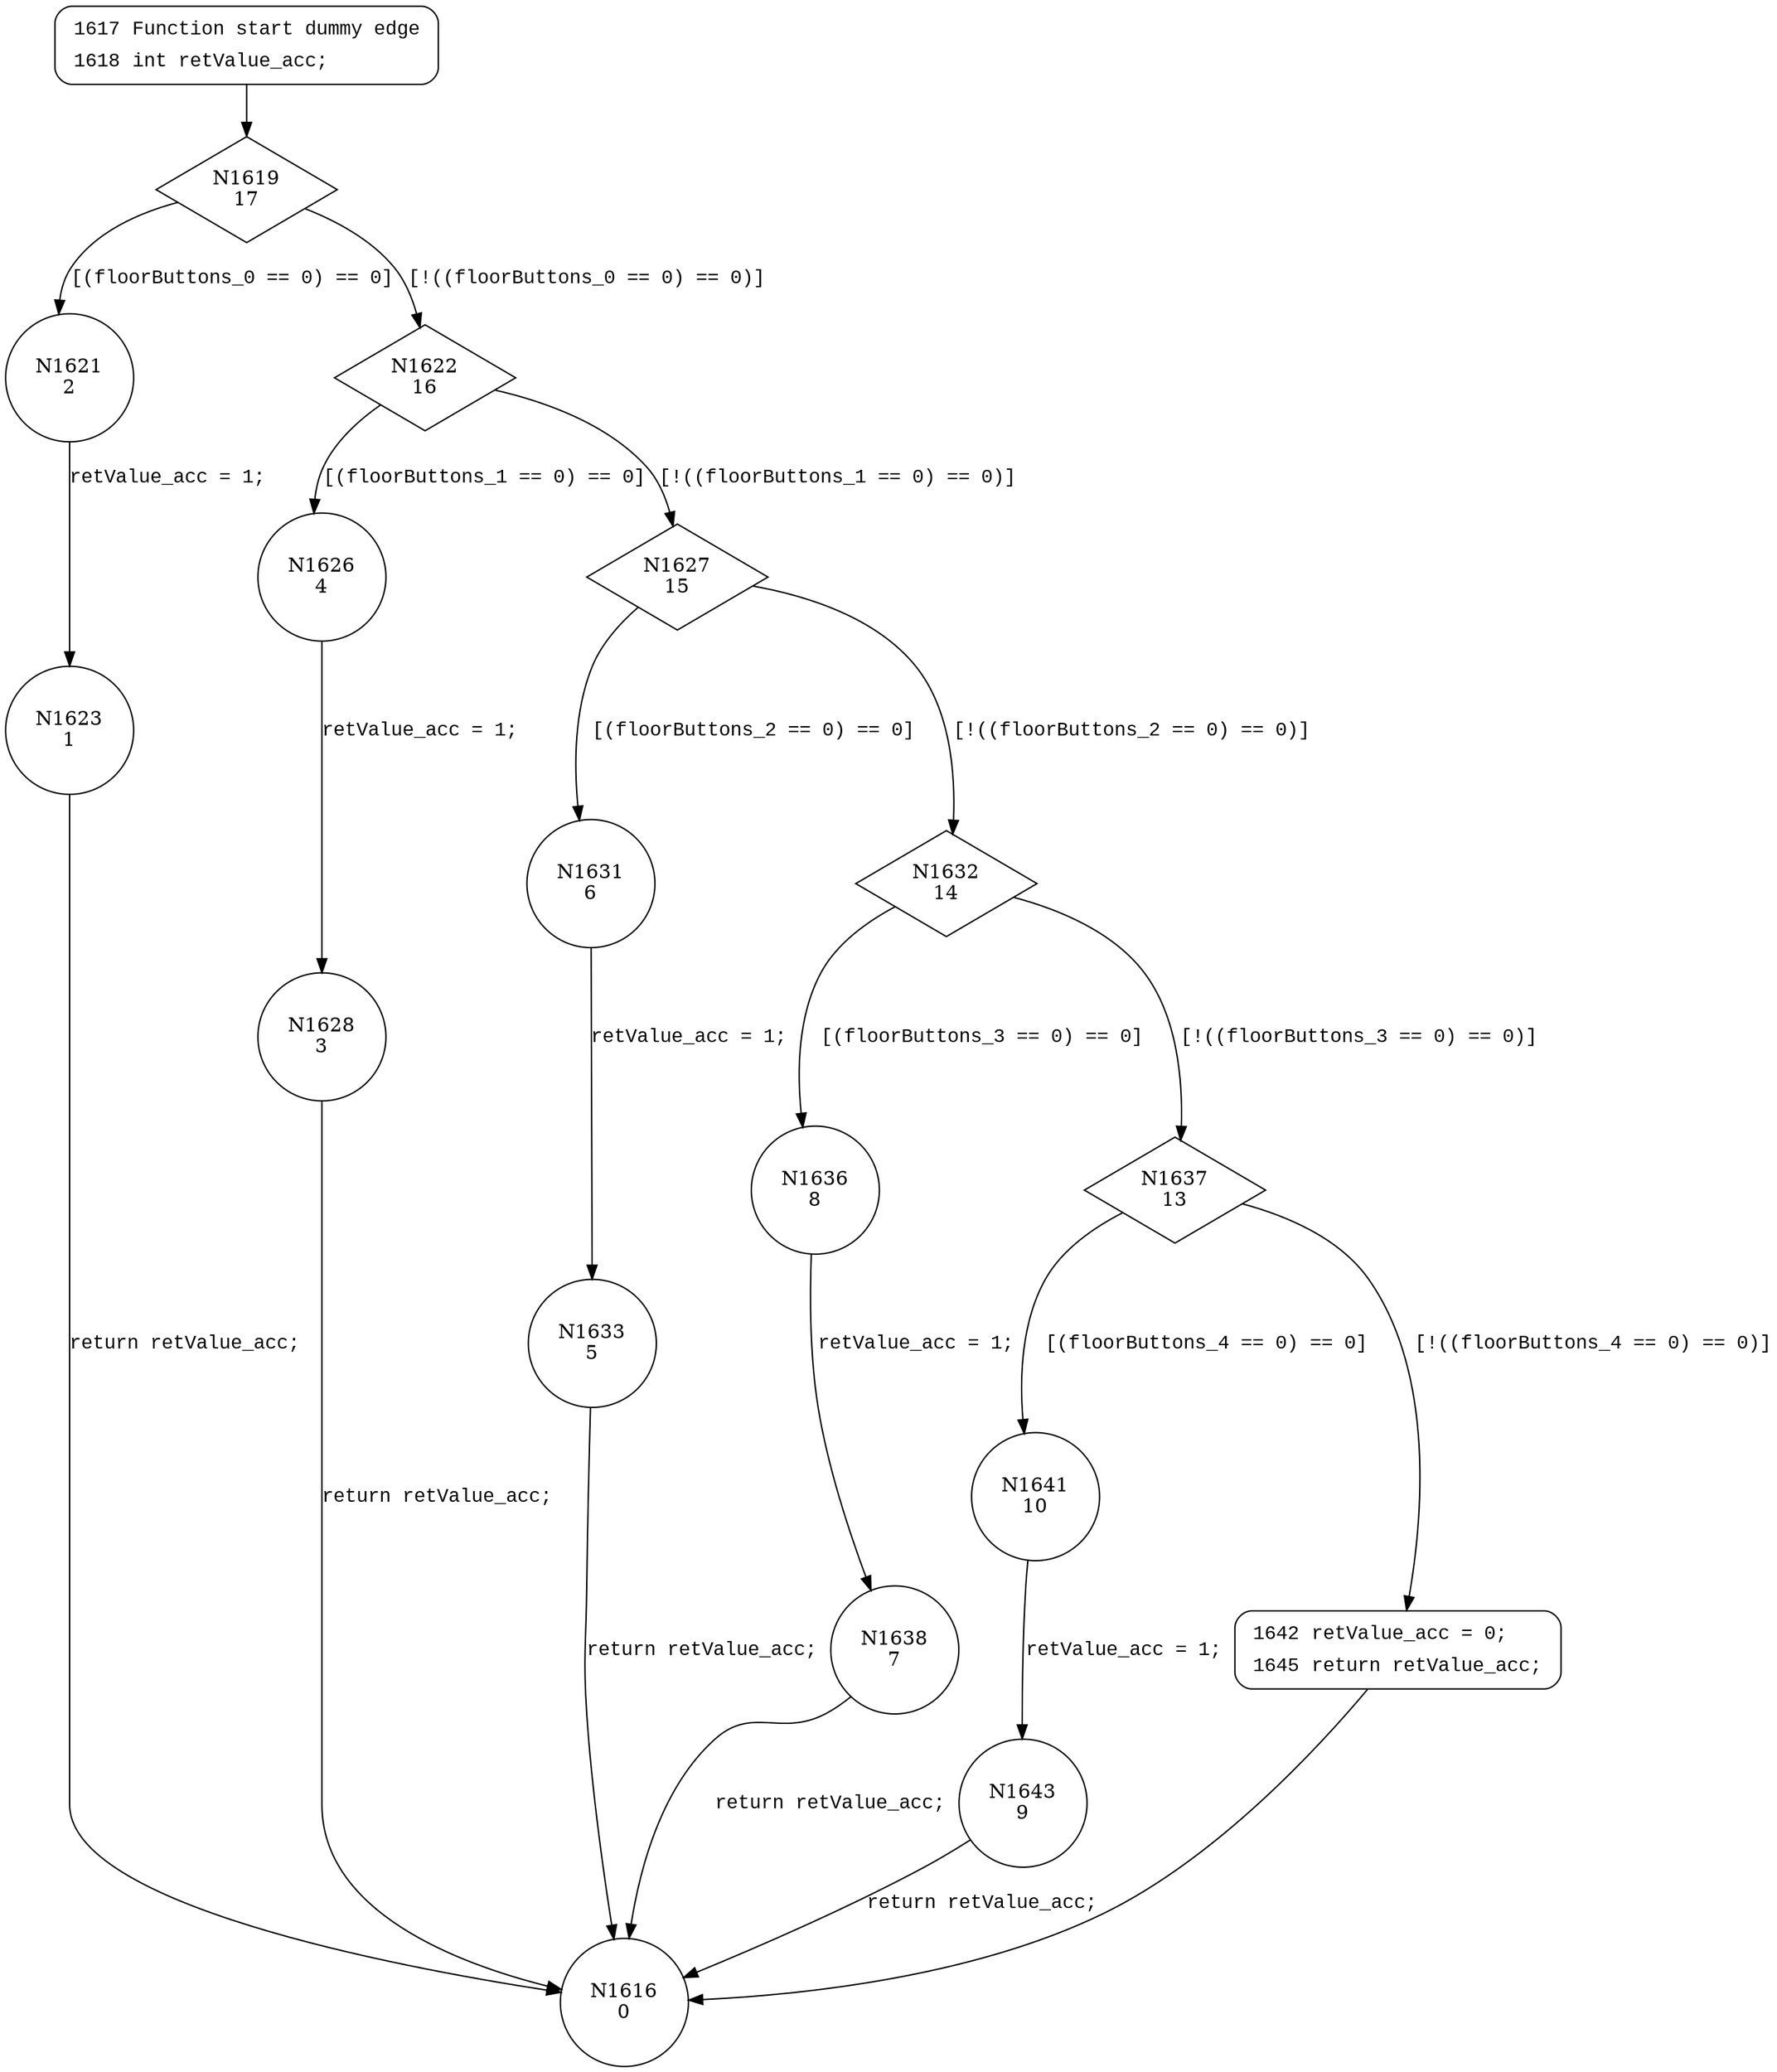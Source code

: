 digraph isAnyLiftButtonPressed {
1619 [shape="diamond" label="N1619\n17"]
1621 [shape="circle" label="N1621\n2"]
1622 [shape="diamond" label="N1622\n16"]
1626 [shape="circle" label="N1626\n4"]
1627 [shape="diamond" label="N1627\n15"]
1631 [shape="circle" label="N1631\n6"]
1632 [shape="diamond" label="N1632\n14"]
1636 [shape="circle" label="N1636\n8"]
1637 [shape="diamond" label="N1637\n13"]
1641 [shape="circle" label="N1641\n10"]
1642 [shape="circle" label="N1642\n12"]
1643 [shape="circle" label="N1643\n9"]
1638 [shape="circle" label="N1638\n7"]
1633 [shape="circle" label="N1633\n5"]
1628 [shape="circle" label="N1628\n3"]
1623 [shape="circle" label="N1623\n1"]
1616 [shape="circle" label="N1616\n0"]
1617 [style="filled,bold" penwidth="1" fillcolor="white" fontname="Courier New" shape="Mrecord" label=<<table border="0" cellborder="0" cellpadding="3" bgcolor="white"><tr><td align="right">1617</td><td align="left">Function start dummy edge</td></tr><tr><td align="right">1618</td><td align="left">int retValue_acc;</td></tr></table>>]
1617 -> 1619[label=""]
1642 [style="filled,bold" penwidth="1" fillcolor="white" fontname="Courier New" shape="Mrecord" label=<<table border="0" cellborder="0" cellpadding="3" bgcolor="white"><tr><td align="right">1642</td><td align="left">retValue_acc = 0;</td></tr><tr><td align="right">1645</td><td align="left">return retValue_acc;</td></tr></table>>]
1642 -> 1616[label=""]
1619 -> 1621 [label="[(floorButtons_0 == 0) == 0]" fontname="Courier New"]
1619 -> 1622 [label="[!((floorButtons_0 == 0) == 0)]" fontname="Courier New"]
1622 -> 1626 [label="[(floorButtons_1 == 0) == 0]" fontname="Courier New"]
1622 -> 1627 [label="[!((floorButtons_1 == 0) == 0)]" fontname="Courier New"]
1627 -> 1631 [label="[(floorButtons_2 == 0) == 0]" fontname="Courier New"]
1627 -> 1632 [label="[!((floorButtons_2 == 0) == 0)]" fontname="Courier New"]
1632 -> 1636 [label="[(floorButtons_3 == 0) == 0]" fontname="Courier New"]
1632 -> 1637 [label="[!((floorButtons_3 == 0) == 0)]" fontname="Courier New"]
1637 -> 1641 [label="[(floorButtons_4 == 0) == 0]" fontname="Courier New"]
1637 -> 1642 [label="[!((floorButtons_4 == 0) == 0)]" fontname="Courier New"]
1641 -> 1643 [label="retValue_acc = 1;" fontname="Courier New"]
1636 -> 1638 [label="retValue_acc = 1;" fontname="Courier New"]
1631 -> 1633 [label="retValue_acc = 1;" fontname="Courier New"]
1626 -> 1628 [label="retValue_acc = 1;" fontname="Courier New"]
1621 -> 1623 [label="retValue_acc = 1;" fontname="Courier New"]
1643 -> 1616 [label="return retValue_acc;" fontname="Courier New"]
1638 -> 1616 [label="return retValue_acc;" fontname="Courier New"]
1633 -> 1616 [label="return retValue_acc;" fontname="Courier New"]
1628 -> 1616 [label="return retValue_acc;" fontname="Courier New"]
1623 -> 1616 [label="return retValue_acc;" fontname="Courier New"]
}